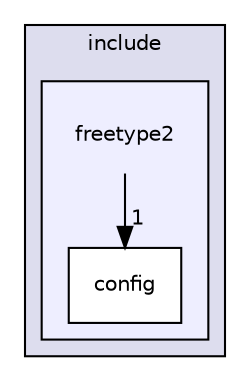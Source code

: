 digraph "src/packages/AllegroDeps.1.5.0.1/build/native/include/freetype2" {
  compound=true
  node [ fontsize="10", fontname="Helvetica"];
  edge [ labelfontsize="10", labelfontname="Helvetica"];
  subgraph clusterdir_47b915466a09907373fd30a894b52bb3 {
    graph [ bgcolor="#ddddee", pencolor="black", label="include" fontname="Helvetica", fontsize="10", URL="dir_47b915466a09907373fd30a894b52bb3.html"]
  subgraph clusterdir_245f3d34697bf776d2a884162a6a9ee4 {
    graph [ bgcolor="#eeeeff", pencolor="black", label="" URL="dir_245f3d34697bf776d2a884162a6a9ee4.html"];
    dir_245f3d34697bf776d2a884162a6a9ee4 [shape=plaintext label="freetype2"];
    dir_39b13346da47f93eb9489d310b1742f1 [shape=box label="config" color="black" fillcolor="white" style="filled" URL="dir_39b13346da47f93eb9489d310b1742f1.html"];
  }
  }
  dir_245f3d34697bf776d2a884162a6a9ee4->dir_39b13346da47f93eb9489d310b1742f1 [headlabel="1", labeldistance=1.5 headhref="dir_000017_000018.html"];
}
